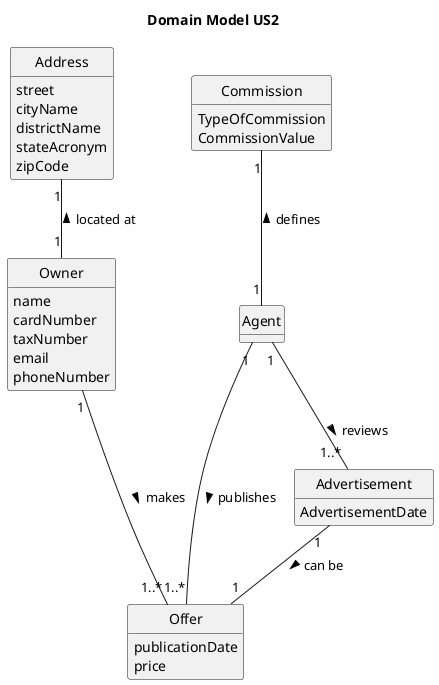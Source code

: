 @startuml
skinparam monochrome true
skinparam packageStyle rectangle
skinparam shadowing false

'left to right direction

skinparam classAttributeIconSize 0

hide circle
hide methods

title Domain Model US2


class Address{
    street
    cityName
    districtName
    stateAcronym
    zipCode
}


class Offer {
    publicationDate
    price
}


class Agent {


}

class Owner {
    name
    cardNumber
    taxNumber
    email
    phoneNumber
}
class Advertisement{
    AdvertisementDate
}

class Commission{
    TypeOfCommission
    CommissionValue
}



Owner "1" --- "1..*" Offer: makes >
Agent "1" --- "1..*" Offer: publishes  >
Address "1" -- "1" Owner : located at <
Agent "1" -- "1..*" Advertisement : reviews >
Advertisement "1" -- "1" Offer : can be >
Commission "1" -- "1" Agent : defines <




@enduml